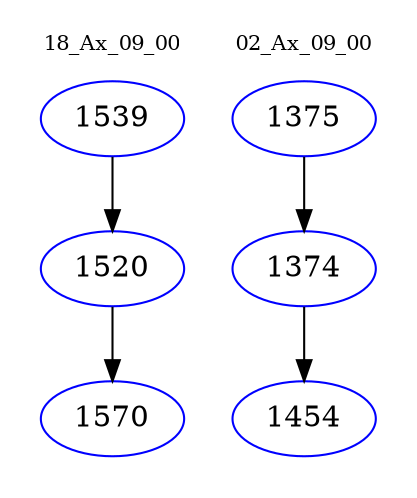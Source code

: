 digraph{
subgraph cluster_0 {
color = white
label = "18_Ax_09_00";
fontsize=10;
T0_1539 [label="1539", color="blue"]
T0_1539 -> T0_1520 [color="black"]
T0_1520 [label="1520", color="blue"]
T0_1520 -> T0_1570 [color="black"]
T0_1570 [label="1570", color="blue"]
}
subgraph cluster_1 {
color = white
label = "02_Ax_09_00";
fontsize=10;
T1_1375 [label="1375", color="blue"]
T1_1375 -> T1_1374 [color="black"]
T1_1374 [label="1374", color="blue"]
T1_1374 -> T1_1454 [color="black"]
T1_1454 [label="1454", color="blue"]
}
}
